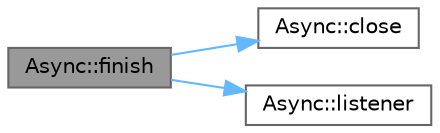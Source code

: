 digraph "Async::finish"
{
 // LATEX_PDF_SIZE
  bgcolor="transparent";
  edge [fontname=Helvetica,fontsize=10,labelfontname=Helvetica,labelfontsize=10];
  node [fontname=Helvetica,fontsize=10,shape=box,height=0.2,width=0.4];
  rankdir="LR";
  Node1 [id="Node000001",label="Async::finish",height=0.2,width=0.4,color="gray40", fillcolor="grey60", style="filled", fontcolor="black",tooltip=" "];
  Node1 -> Node2 [id="edge1_Node000001_Node000002",color="steelblue1",style="solid",tooltip=" "];
  Node2 [id="Node000002",label="Async::close",height=0.2,width=0.4,color="grey40", fillcolor="white", style="filled",URL="$class_async.html#a820713df3caf5f8182dfc540b6152496",tooltip=" "];
  Node1 -> Node3 [id="edge2_Node000001_Node000003",color="steelblue1",style="solid",tooltip=" "];
  Node3 [id="Node000003",label="Async::listener",height=0.2,width=0.4,color="grey40", fillcolor="white", style="filled",URL="$class_async.html#a85e06ec1e6a73ee0ed58f1e1ccb52b04",tooltip=" "];
}
